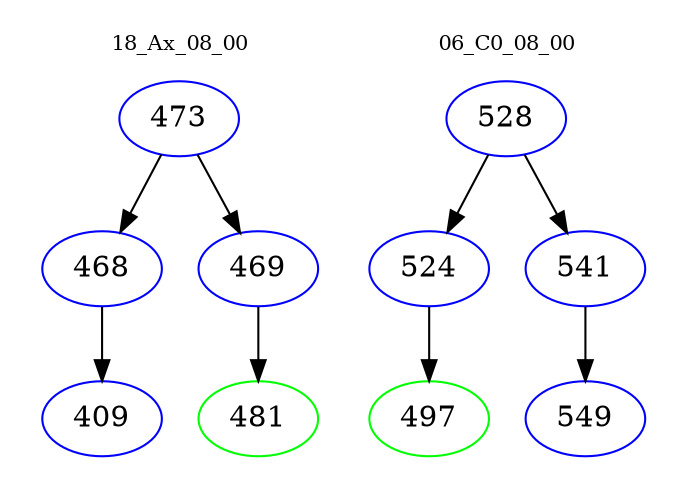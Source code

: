 digraph{
subgraph cluster_0 {
color = white
label = "18_Ax_08_00";
fontsize=10;
T0_473 [label="473", color="blue"]
T0_473 -> T0_468 [color="black"]
T0_468 [label="468", color="blue"]
T0_468 -> T0_409 [color="black"]
T0_409 [label="409", color="blue"]
T0_473 -> T0_469 [color="black"]
T0_469 [label="469", color="blue"]
T0_469 -> T0_481 [color="black"]
T0_481 [label="481", color="green"]
}
subgraph cluster_1 {
color = white
label = "06_C0_08_00";
fontsize=10;
T1_528 [label="528", color="blue"]
T1_528 -> T1_524 [color="black"]
T1_524 [label="524", color="blue"]
T1_524 -> T1_497 [color="black"]
T1_497 [label="497", color="green"]
T1_528 -> T1_541 [color="black"]
T1_541 [label="541", color="blue"]
T1_541 -> T1_549 [color="black"]
T1_549 [label="549", color="blue"]
}
}
